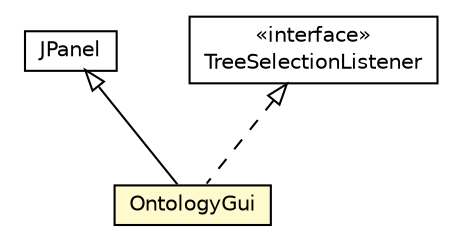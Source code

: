 #!/usr/local/bin/dot
#
# Class diagram 
# Generated by UMLGraph version R5_6-24-gf6e263 (http://www.umlgraph.org/)
#

digraph G {
	edge [fontname="Helvetica",fontsize=10,labelfontname="Helvetica",labelfontsize=10];
	node [fontname="Helvetica",fontsize=10,shape=plaintext];
	nodesep=0.25;
	ranksep=0.5;
	// org.universAAL.tools.logmonitor.ontology.gui.OntologyGui
	c78635 [label=<<table title="org.universAAL.tools.logmonitor.ontology.gui.OntologyGui" border="0" cellborder="1" cellspacing="0" cellpadding="2" port="p" bgcolor="lemonChiffon" href="./OntologyGui.html">
		<tr><td><table border="0" cellspacing="0" cellpadding="1">
<tr><td align="center" balign="center"> OntologyGui </td></tr>
		</table></td></tr>
		</table>>, URL="./OntologyGui.html", fontname="Helvetica", fontcolor="black", fontsize=10.0];
	//org.universAAL.tools.logmonitor.ontology.gui.OntologyGui extends javax.swing.JPanel
	c78920:p -> c78635:p [dir=back,arrowtail=empty];
	//org.universAAL.tools.logmonitor.ontology.gui.OntologyGui implements javax.swing.event.TreeSelectionListener
	c78921:p -> c78635:p [dir=back,arrowtail=empty,style=dashed];
	// javax.swing.JPanel
	c78920 [label=<<table title="javax.swing.JPanel" border="0" cellborder="1" cellspacing="0" cellpadding="2" port="p" href="http://java.sun.com/j2se/1.4.2/docs/api/javax/swing/JPanel.html">
		<tr><td><table border="0" cellspacing="0" cellpadding="1">
<tr><td align="center" balign="center"> JPanel </td></tr>
		</table></td></tr>
		</table>>, URL="http://java.sun.com/j2se/1.4.2/docs/api/javax/swing/JPanel.html", fontname="Helvetica", fontcolor="black", fontsize=10.0];
	// javax.swing.event.TreeSelectionListener
	c78921 [label=<<table title="javax.swing.event.TreeSelectionListener" border="0" cellborder="1" cellspacing="0" cellpadding="2" port="p" href="http://java.sun.com/j2se/1.4.2/docs/api/javax/swing/event/TreeSelectionListener.html">
		<tr><td><table border="0" cellspacing="0" cellpadding="1">
<tr><td align="center" balign="center"> &#171;interface&#187; </td></tr>
<tr><td align="center" balign="center"> TreeSelectionListener </td></tr>
		</table></td></tr>
		</table>>, URL="http://java.sun.com/j2se/1.4.2/docs/api/javax/swing/event/TreeSelectionListener.html", fontname="Helvetica", fontcolor="black", fontsize=10.0];
}


